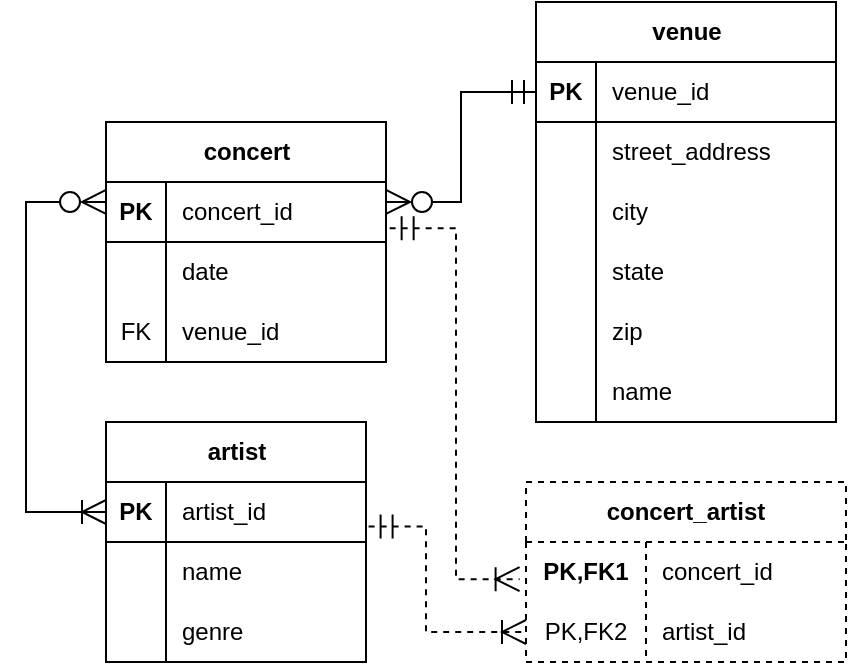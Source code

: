 <mxfile version="26.0.16">
  <diagram name="Page-1" id="B7u2rK-1bY6P30v49lq0">
    <mxGraphModel dx="1026" dy="743" grid="1" gridSize="10" guides="1" tooltips="1" connect="1" arrows="1" fold="1" page="1" pageScale="1" pageWidth="1600" pageHeight="1200" math="0" shadow="0">
      <root>
        <mxCell id="0" />
        <mxCell id="1" parent="0" />
        <mxCell id="bVV83qqB_s1pbldOkszj-1" value="concert" style="shape=table;startSize=30;container=1;collapsible=1;childLayout=tableLayout;fixedRows=1;rowLines=0;fontStyle=1;align=center;resizeLast=1;html=1;" parent="1" vertex="1">
          <mxGeometry x="120" y="330" width="140" height="120" as="geometry" />
        </mxCell>
        <mxCell id="bVV83qqB_s1pbldOkszj-2" value="" style="shape=tableRow;horizontal=0;startSize=0;swimlaneHead=0;swimlaneBody=0;fillColor=none;collapsible=0;dropTarget=0;points=[[0,0.5],[1,0.5]];portConstraint=eastwest;top=0;left=0;right=0;bottom=1;" parent="bVV83qqB_s1pbldOkszj-1" vertex="1">
          <mxGeometry y="30" width="140" height="30" as="geometry" />
        </mxCell>
        <mxCell id="bVV83qqB_s1pbldOkszj-3" value="PK" style="shape=partialRectangle;connectable=0;fillColor=none;top=0;left=0;bottom=0;right=0;fontStyle=1;overflow=hidden;whiteSpace=wrap;html=1;" parent="bVV83qqB_s1pbldOkszj-2" vertex="1">
          <mxGeometry width="30" height="30" as="geometry">
            <mxRectangle width="30" height="30" as="alternateBounds" />
          </mxGeometry>
        </mxCell>
        <mxCell id="bVV83qqB_s1pbldOkszj-4" value="&lt;span style=&quot;font-weight: normal;&quot;&gt;concert_id&lt;/span&gt;" style="shape=partialRectangle;connectable=0;fillColor=none;top=0;left=0;bottom=0;right=0;align=left;spacingLeft=6;fontStyle=1;overflow=hidden;whiteSpace=wrap;html=1;" parent="bVV83qqB_s1pbldOkszj-2" vertex="1">
          <mxGeometry x="30" width="110" height="30" as="geometry">
            <mxRectangle width="110" height="30" as="alternateBounds" />
          </mxGeometry>
        </mxCell>
        <mxCell id="bVV83qqB_s1pbldOkszj-5" value="" style="shape=tableRow;horizontal=0;startSize=0;swimlaneHead=0;swimlaneBody=0;fillColor=none;collapsible=0;dropTarget=0;points=[[0,0.5],[1,0.5]];portConstraint=eastwest;top=0;left=0;right=0;bottom=0;" parent="bVV83qqB_s1pbldOkszj-1" vertex="1">
          <mxGeometry y="60" width="140" height="30" as="geometry" />
        </mxCell>
        <mxCell id="bVV83qqB_s1pbldOkszj-6" value="" style="shape=partialRectangle;connectable=0;fillColor=none;top=0;left=0;bottom=0;right=0;editable=1;overflow=hidden;whiteSpace=wrap;html=1;" parent="bVV83qqB_s1pbldOkszj-5" vertex="1">
          <mxGeometry width="30" height="30" as="geometry">
            <mxRectangle width="30" height="30" as="alternateBounds" />
          </mxGeometry>
        </mxCell>
        <mxCell id="bVV83qqB_s1pbldOkszj-7" value="date" style="shape=partialRectangle;connectable=0;fillColor=none;top=0;left=0;bottom=0;right=0;align=left;spacingLeft=6;overflow=hidden;whiteSpace=wrap;html=1;" parent="bVV83qqB_s1pbldOkszj-5" vertex="1">
          <mxGeometry x="30" width="110" height="30" as="geometry">
            <mxRectangle width="110" height="30" as="alternateBounds" />
          </mxGeometry>
        </mxCell>
        <mxCell id="bVV83qqB_s1pbldOkszj-11" value="" style="shape=tableRow;horizontal=0;startSize=0;swimlaneHead=0;swimlaneBody=0;fillColor=none;collapsible=0;dropTarget=0;points=[[0,0.5],[1,0.5]];portConstraint=eastwest;top=0;left=0;right=0;bottom=0;" parent="bVV83qqB_s1pbldOkszj-1" vertex="1">
          <mxGeometry y="90" width="140" height="30" as="geometry" />
        </mxCell>
        <mxCell id="bVV83qqB_s1pbldOkszj-12" value="FK" style="shape=partialRectangle;connectable=0;fillColor=none;top=0;left=0;bottom=0;right=0;editable=1;overflow=hidden;whiteSpace=wrap;html=1;" parent="bVV83qqB_s1pbldOkszj-11" vertex="1">
          <mxGeometry width="30" height="30" as="geometry">
            <mxRectangle width="30" height="30" as="alternateBounds" />
          </mxGeometry>
        </mxCell>
        <mxCell id="bVV83qqB_s1pbldOkszj-13" value="venue_id" style="shape=partialRectangle;connectable=0;fillColor=none;top=0;left=0;bottom=0;right=0;align=left;spacingLeft=6;overflow=hidden;whiteSpace=wrap;html=1;" parent="bVV83qqB_s1pbldOkszj-11" vertex="1">
          <mxGeometry x="30" width="110" height="30" as="geometry">
            <mxRectangle width="110" height="30" as="alternateBounds" />
          </mxGeometry>
        </mxCell>
        <mxCell id="bVV83qqB_s1pbldOkszj-14" value="artist" style="shape=table;startSize=30;container=1;collapsible=1;childLayout=tableLayout;fixedRows=1;rowLines=0;fontStyle=1;align=center;resizeLast=1;html=1;" parent="1" vertex="1">
          <mxGeometry x="120" y="480" width="130" height="120" as="geometry" />
        </mxCell>
        <mxCell id="bVV83qqB_s1pbldOkszj-15" value="" style="shape=tableRow;horizontal=0;startSize=0;swimlaneHead=0;swimlaneBody=0;fillColor=none;collapsible=0;dropTarget=0;points=[[0,0.5],[1,0.5]];portConstraint=eastwest;top=0;left=0;right=0;bottom=1;" parent="bVV83qqB_s1pbldOkszj-14" vertex="1">
          <mxGeometry y="30" width="130" height="30" as="geometry" />
        </mxCell>
        <mxCell id="bVV83qqB_s1pbldOkszj-16" value="PK" style="shape=partialRectangle;connectable=0;fillColor=none;top=0;left=0;bottom=0;right=0;fontStyle=1;overflow=hidden;whiteSpace=wrap;html=1;" parent="bVV83qqB_s1pbldOkszj-15" vertex="1">
          <mxGeometry width="30" height="30" as="geometry">
            <mxRectangle width="30" height="30" as="alternateBounds" />
          </mxGeometry>
        </mxCell>
        <mxCell id="bVV83qqB_s1pbldOkszj-17" value="&lt;span style=&quot;font-weight: normal;&quot;&gt;artist_id&lt;/span&gt;" style="shape=partialRectangle;connectable=0;fillColor=none;top=0;left=0;bottom=0;right=0;align=left;spacingLeft=6;fontStyle=1;overflow=hidden;whiteSpace=wrap;html=1;" parent="bVV83qqB_s1pbldOkszj-15" vertex="1">
          <mxGeometry x="30" width="100" height="30" as="geometry">
            <mxRectangle width="100" height="30" as="alternateBounds" />
          </mxGeometry>
        </mxCell>
        <mxCell id="bVV83qqB_s1pbldOkszj-18" value="" style="shape=tableRow;horizontal=0;startSize=0;swimlaneHead=0;swimlaneBody=0;fillColor=none;collapsible=0;dropTarget=0;points=[[0,0.5],[1,0.5]];portConstraint=eastwest;top=0;left=0;right=0;bottom=0;" parent="bVV83qqB_s1pbldOkszj-14" vertex="1">
          <mxGeometry y="60" width="130" height="30" as="geometry" />
        </mxCell>
        <mxCell id="bVV83qqB_s1pbldOkszj-19" value="" style="shape=partialRectangle;connectable=0;fillColor=none;top=0;left=0;bottom=0;right=0;editable=1;overflow=hidden;whiteSpace=wrap;html=1;" parent="bVV83qqB_s1pbldOkszj-18" vertex="1">
          <mxGeometry width="30" height="30" as="geometry">
            <mxRectangle width="30" height="30" as="alternateBounds" />
          </mxGeometry>
        </mxCell>
        <mxCell id="bVV83qqB_s1pbldOkszj-20" value="name" style="shape=partialRectangle;connectable=0;fillColor=none;top=0;left=0;bottom=0;right=0;align=left;spacingLeft=6;overflow=hidden;whiteSpace=wrap;html=1;" parent="bVV83qqB_s1pbldOkszj-18" vertex="1">
          <mxGeometry x="30" width="100" height="30" as="geometry">
            <mxRectangle width="100" height="30" as="alternateBounds" />
          </mxGeometry>
        </mxCell>
        <mxCell id="bVV83qqB_s1pbldOkszj-21" value="" style="shape=tableRow;horizontal=0;startSize=0;swimlaneHead=0;swimlaneBody=0;fillColor=none;collapsible=0;dropTarget=0;points=[[0,0.5],[1,0.5]];portConstraint=eastwest;top=0;left=0;right=0;bottom=0;" parent="bVV83qqB_s1pbldOkszj-14" vertex="1">
          <mxGeometry y="90" width="130" height="30" as="geometry" />
        </mxCell>
        <mxCell id="bVV83qqB_s1pbldOkszj-22" value="" style="shape=partialRectangle;connectable=0;fillColor=none;top=0;left=0;bottom=0;right=0;editable=1;overflow=hidden;whiteSpace=wrap;html=1;" parent="bVV83qqB_s1pbldOkszj-21" vertex="1">
          <mxGeometry width="30" height="30" as="geometry">
            <mxRectangle width="30" height="30" as="alternateBounds" />
          </mxGeometry>
        </mxCell>
        <mxCell id="bVV83qqB_s1pbldOkszj-23" value="genre" style="shape=partialRectangle;connectable=0;fillColor=none;top=0;left=0;bottom=0;right=0;align=left;spacingLeft=6;overflow=hidden;whiteSpace=wrap;html=1;" parent="bVV83qqB_s1pbldOkszj-21" vertex="1">
          <mxGeometry x="30" width="100" height="30" as="geometry">
            <mxRectangle width="100" height="30" as="alternateBounds" />
          </mxGeometry>
        </mxCell>
        <mxCell id="bVV83qqB_s1pbldOkszj-27" value="venue" style="shape=table;startSize=30;container=1;collapsible=1;childLayout=tableLayout;fixedRows=1;rowLines=0;fontStyle=1;align=center;resizeLast=1;html=1;" parent="1" vertex="1">
          <mxGeometry x="335" y="270" width="150" height="210" as="geometry" />
        </mxCell>
        <mxCell id="bVV83qqB_s1pbldOkszj-28" value="" style="shape=tableRow;horizontal=0;startSize=0;swimlaneHead=0;swimlaneBody=0;fillColor=none;collapsible=0;dropTarget=0;points=[[0,0.5],[1,0.5]];portConstraint=eastwest;top=0;left=0;right=0;bottom=1;" parent="bVV83qqB_s1pbldOkszj-27" vertex="1">
          <mxGeometry y="30" width="150" height="30" as="geometry" />
        </mxCell>
        <mxCell id="bVV83qqB_s1pbldOkszj-29" value="PK" style="shape=partialRectangle;connectable=0;fillColor=none;top=0;left=0;bottom=0;right=0;fontStyle=1;overflow=hidden;whiteSpace=wrap;html=1;" parent="bVV83qqB_s1pbldOkszj-28" vertex="1">
          <mxGeometry width="30" height="30" as="geometry">
            <mxRectangle width="30" height="30" as="alternateBounds" />
          </mxGeometry>
        </mxCell>
        <mxCell id="bVV83qqB_s1pbldOkszj-30" value="&lt;span style=&quot;font-weight: normal;&quot;&gt;venue_id&lt;/span&gt;" style="shape=partialRectangle;connectable=0;fillColor=none;top=0;left=0;bottom=0;right=0;align=left;spacingLeft=6;fontStyle=1;overflow=hidden;whiteSpace=wrap;html=1;" parent="bVV83qqB_s1pbldOkszj-28" vertex="1">
          <mxGeometry x="30" width="120" height="30" as="geometry">
            <mxRectangle width="120" height="30" as="alternateBounds" />
          </mxGeometry>
        </mxCell>
        <mxCell id="bVV83qqB_s1pbldOkszj-31" value="" style="shape=tableRow;horizontal=0;startSize=0;swimlaneHead=0;swimlaneBody=0;fillColor=none;collapsible=0;dropTarget=0;points=[[0,0.5],[1,0.5]];portConstraint=eastwest;top=0;left=0;right=0;bottom=0;" parent="bVV83qqB_s1pbldOkszj-27" vertex="1">
          <mxGeometry y="60" width="150" height="30" as="geometry" />
        </mxCell>
        <mxCell id="bVV83qqB_s1pbldOkszj-32" value="" style="shape=partialRectangle;connectable=0;fillColor=none;top=0;left=0;bottom=0;right=0;editable=1;overflow=hidden;whiteSpace=wrap;html=1;" parent="bVV83qqB_s1pbldOkszj-31" vertex="1">
          <mxGeometry width="30" height="30" as="geometry">
            <mxRectangle width="30" height="30" as="alternateBounds" />
          </mxGeometry>
        </mxCell>
        <mxCell id="bVV83qqB_s1pbldOkszj-33" value="street_address" style="shape=partialRectangle;connectable=0;fillColor=none;top=0;left=0;bottom=0;right=0;align=left;spacingLeft=6;overflow=hidden;whiteSpace=wrap;html=1;" parent="bVV83qqB_s1pbldOkszj-31" vertex="1">
          <mxGeometry x="30" width="120" height="30" as="geometry">
            <mxRectangle width="120" height="30" as="alternateBounds" />
          </mxGeometry>
        </mxCell>
        <mxCell id="bVV83qqB_s1pbldOkszj-34" value="" style="shape=tableRow;horizontal=0;startSize=0;swimlaneHead=0;swimlaneBody=0;fillColor=none;collapsible=0;dropTarget=0;points=[[0,0.5],[1,0.5]];portConstraint=eastwest;top=0;left=0;right=0;bottom=0;" parent="bVV83qqB_s1pbldOkszj-27" vertex="1">
          <mxGeometry y="90" width="150" height="30" as="geometry" />
        </mxCell>
        <mxCell id="bVV83qqB_s1pbldOkszj-35" value="" style="shape=partialRectangle;connectable=0;fillColor=none;top=0;left=0;bottom=0;right=0;editable=1;overflow=hidden;whiteSpace=wrap;html=1;" parent="bVV83qqB_s1pbldOkszj-34" vertex="1">
          <mxGeometry width="30" height="30" as="geometry">
            <mxRectangle width="30" height="30" as="alternateBounds" />
          </mxGeometry>
        </mxCell>
        <mxCell id="bVV83qqB_s1pbldOkszj-36" value="city" style="shape=partialRectangle;connectable=0;fillColor=none;top=0;left=0;bottom=0;right=0;align=left;spacingLeft=6;overflow=hidden;whiteSpace=wrap;html=1;" parent="bVV83qqB_s1pbldOkszj-34" vertex="1">
          <mxGeometry x="30" width="120" height="30" as="geometry">
            <mxRectangle width="120" height="30" as="alternateBounds" />
          </mxGeometry>
        </mxCell>
        <mxCell id="bVV83qqB_s1pbldOkszj-37" value="" style="shape=tableRow;horizontal=0;startSize=0;swimlaneHead=0;swimlaneBody=0;fillColor=none;collapsible=0;dropTarget=0;points=[[0,0.5],[1,0.5]];portConstraint=eastwest;top=0;left=0;right=0;bottom=0;" parent="bVV83qqB_s1pbldOkszj-27" vertex="1">
          <mxGeometry y="120" width="150" height="30" as="geometry" />
        </mxCell>
        <mxCell id="bVV83qqB_s1pbldOkszj-38" value="" style="shape=partialRectangle;connectable=0;fillColor=none;top=0;left=0;bottom=0;right=0;editable=1;overflow=hidden;whiteSpace=wrap;html=1;" parent="bVV83qqB_s1pbldOkszj-37" vertex="1">
          <mxGeometry width="30" height="30" as="geometry">
            <mxRectangle width="30" height="30" as="alternateBounds" />
          </mxGeometry>
        </mxCell>
        <mxCell id="bVV83qqB_s1pbldOkszj-39" value="state" style="shape=partialRectangle;connectable=0;fillColor=none;top=0;left=0;bottom=0;right=0;align=left;spacingLeft=6;overflow=hidden;whiteSpace=wrap;html=1;" parent="bVV83qqB_s1pbldOkszj-37" vertex="1">
          <mxGeometry x="30" width="120" height="30" as="geometry">
            <mxRectangle width="120" height="30" as="alternateBounds" />
          </mxGeometry>
        </mxCell>
        <mxCell id="8GXMVhggFKQkgc8ToKCA-42" style="shape=tableRow;horizontal=0;startSize=0;swimlaneHead=0;swimlaneBody=0;fillColor=none;collapsible=0;dropTarget=0;points=[[0,0.5],[1,0.5]];portConstraint=eastwest;top=0;left=0;right=0;bottom=0;" vertex="1" parent="bVV83qqB_s1pbldOkszj-27">
          <mxGeometry y="150" width="150" height="30" as="geometry" />
        </mxCell>
        <mxCell id="8GXMVhggFKQkgc8ToKCA-43" style="shape=partialRectangle;connectable=0;fillColor=none;top=0;left=0;bottom=0;right=0;editable=1;overflow=hidden;whiteSpace=wrap;html=1;" vertex="1" parent="8GXMVhggFKQkgc8ToKCA-42">
          <mxGeometry width="30" height="30" as="geometry">
            <mxRectangle width="30" height="30" as="alternateBounds" />
          </mxGeometry>
        </mxCell>
        <mxCell id="8GXMVhggFKQkgc8ToKCA-44" value="zip" style="shape=partialRectangle;connectable=0;fillColor=none;top=0;left=0;bottom=0;right=0;align=left;spacingLeft=6;overflow=hidden;whiteSpace=wrap;html=1;" vertex="1" parent="8GXMVhggFKQkgc8ToKCA-42">
          <mxGeometry x="30" width="120" height="30" as="geometry">
            <mxRectangle width="120" height="30" as="alternateBounds" />
          </mxGeometry>
        </mxCell>
        <mxCell id="bVV83qqB_s1pbldOkszj-72" style="shape=tableRow;horizontal=0;startSize=0;swimlaneHead=0;swimlaneBody=0;fillColor=none;collapsible=0;dropTarget=0;points=[[0,0.5],[1,0.5]];portConstraint=eastwest;top=0;left=0;right=0;bottom=0;" parent="bVV83qqB_s1pbldOkszj-27" vertex="1">
          <mxGeometry y="180" width="150" height="30" as="geometry" />
        </mxCell>
        <mxCell id="bVV83qqB_s1pbldOkszj-73" style="shape=partialRectangle;connectable=0;fillColor=none;top=0;left=0;bottom=0;right=0;editable=1;overflow=hidden;whiteSpace=wrap;html=1;" parent="bVV83qqB_s1pbldOkszj-72" vertex="1">
          <mxGeometry width="30" height="30" as="geometry">
            <mxRectangle width="30" height="30" as="alternateBounds" />
          </mxGeometry>
        </mxCell>
        <mxCell id="bVV83qqB_s1pbldOkszj-74" value="name" style="shape=partialRectangle;connectable=0;fillColor=none;top=0;left=0;bottom=0;right=0;align=left;spacingLeft=6;overflow=hidden;whiteSpace=wrap;html=1;" parent="bVV83qqB_s1pbldOkszj-72" vertex="1">
          <mxGeometry x="30" width="120" height="30" as="geometry">
            <mxRectangle width="120" height="30" as="alternateBounds" />
          </mxGeometry>
        </mxCell>
        <mxCell id="8GXMVhggFKQkgc8ToKCA-1" value="concert_artist" style="shape=table;startSize=30;container=1;collapsible=1;childLayout=tableLayout;fixedRows=1;rowLines=0;fontStyle=1;align=center;resizeLast=1;html=1;whiteSpace=wrap;dashed=1;" vertex="1" parent="1">
          <mxGeometry x="330" y="510" width="160" height="90" as="geometry" />
        </mxCell>
        <mxCell id="8GXMVhggFKQkgc8ToKCA-2" value="" style="shape=tableRow;horizontal=0;startSize=0;swimlaneHead=0;swimlaneBody=0;fillColor=none;collapsible=0;dropTarget=0;points=[[0,0.5],[1,0.5]];portConstraint=eastwest;top=0;left=0;right=0;bottom=0;html=1;" vertex="1" parent="8GXMVhggFKQkgc8ToKCA-1">
          <mxGeometry y="30" width="160" height="30" as="geometry" />
        </mxCell>
        <mxCell id="8GXMVhggFKQkgc8ToKCA-3" value="PK,FK1" style="shape=partialRectangle;connectable=0;fillColor=none;top=0;left=0;bottom=0;right=0;fontStyle=1;overflow=hidden;html=1;whiteSpace=wrap;" vertex="1" parent="8GXMVhggFKQkgc8ToKCA-2">
          <mxGeometry width="60" height="30" as="geometry">
            <mxRectangle width="60" height="30" as="alternateBounds" />
          </mxGeometry>
        </mxCell>
        <mxCell id="8GXMVhggFKQkgc8ToKCA-4" value="&lt;span style=&quot;font-weight: normal;&quot;&gt;concert_id&lt;/span&gt;" style="shape=partialRectangle;connectable=0;fillColor=none;top=0;left=0;bottom=0;right=0;align=left;spacingLeft=6;fontStyle=1;overflow=hidden;html=1;whiteSpace=wrap;" vertex="1" parent="8GXMVhggFKQkgc8ToKCA-2">
          <mxGeometry x="60" width="100" height="30" as="geometry">
            <mxRectangle width="100" height="30" as="alternateBounds" />
          </mxGeometry>
        </mxCell>
        <mxCell id="8GXMVhggFKQkgc8ToKCA-11" value="" style="shape=tableRow;horizontal=0;startSize=0;swimlaneHead=0;swimlaneBody=0;fillColor=none;collapsible=0;dropTarget=0;points=[[0,0.5],[1,0.5]];portConstraint=eastwest;top=0;left=0;right=0;bottom=0;html=1;" vertex="1" parent="8GXMVhggFKQkgc8ToKCA-1">
          <mxGeometry y="60" width="160" height="30" as="geometry" />
        </mxCell>
        <mxCell id="8GXMVhggFKQkgc8ToKCA-12" value="PK,FK2" style="shape=partialRectangle;connectable=0;fillColor=none;top=0;left=0;bottom=0;right=0;editable=1;overflow=hidden;html=1;whiteSpace=wrap;" vertex="1" parent="8GXMVhggFKQkgc8ToKCA-11">
          <mxGeometry width="60" height="30" as="geometry">
            <mxRectangle width="60" height="30" as="alternateBounds" />
          </mxGeometry>
        </mxCell>
        <mxCell id="8GXMVhggFKQkgc8ToKCA-13" value="artist_id" style="shape=partialRectangle;connectable=0;fillColor=none;top=0;left=0;bottom=0;right=0;align=left;spacingLeft=6;overflow=hidden;html=1;whiteSpace=wrap;" vertex="1" parent="8GXMVhggFKQkgc8ToKCA-11">
          <mxGeometry x="60" width="100" height="30" as="geometry">
            <mxRectangle width="100" height="30" as="alternateBounds" />
          </mxGeometry>
        </mxCell>
        <mxCell id="8GXMVhggFKQkgc8ToKCA-14" value="" style="endArrow=ERmandOne;html=1;rounded=0;edgeStyle=orthogonalEdgeStyle;endSize=10;startSize=10;endFill=0;startArrow=ERzeroToMany;startFill=0;exitX=1;exitY=0.333;exitDx=0;exitDy=0;exitPerimeter=0;" edge="1" parent="1" source="bVV83qqB_s1pbldOkszj-2" target="bVV83qqB_s1pbldOkszj-28">
          <mxGeometry width="50" height="50" relative="1" as="geometry">
            <mxPoint x="40" y="330" as="sourcePoint" />
            <mxPoint x="90" y="280" as="targetPoint" />
          </mxGeometry>
        </mxCell>
        <mxCell id="8GXMVhggFKQkgc8ToKCA-15" value="" style="endArrow=ERzeroToMany;html=1;rounded=0;endSize=10;startSize=10;endFill=0;startArrow=ERoneToMany;startFill=0;entryX=0;entryY=0.333;entryDx=0;entryDy=0;entryPerimeter=0;exitX=0;exitY=0.5;exitDx=0;exitDy=0;edgeStyle=orthogonalEdgeStyle;" edge="1" parent="1" source="bVV83qqB_s1pbldOkszj-15" target="bVV83qqB_s1pbldOkszj-2">
          <mxGeometry width="50" height="50" relative="1" as="geometry">
            <mxPoint x="40.0" y="619.72" as="sourcePoint" />
            <mxPoint x="97.84" y="429.99" as="targetPoint" />
            <Array as="points">
              <mxPoint x="80" y="525" />
              <mxPoint x="80" y="370" />
            </Array>
          </mxGeometry>
        </mxCell>
        <mxCell id="8GXMVhggFKQkgc8ToKCA-19" value="" style="endArrow=ERoneToMany;html=1;rounded=0;endSize=10;startSize=10;endFill=0;entryX=-0.02;entryY=0.619;entryDx=0;entryDy=0;entryPerimeter=0;startArrow=ERmandOne;startFill=0;dashed=1;exitX=1.013;exitY=0.771;exitDx=0;exitDy=0;exitPerimeter=0;edgeStyle=orthogonalEdgeStyle;" edge="1" parent="1" source="bVV83qqB_s1pbldOkszj-2" target="8GXMVhggFKQkgc8ToKCA-2">
          <mxGeometry width="50" height="50" relative="1" as="geometry">
            <mxPoint x="310" y="450" as="sourcePoint" />
            <mxPoint x="460" y="270" as="targetPoint" />
          </mxGeometry>
        </mxCell>
        <mxCell id="8GXMVhggFKQkgc8ToKCA-20" value="" style="endArrow=ERoneToMany;html=1;rounded=0;endSize=10;startSize=10;endFill=0;entryX=0;entryY=0.5;entryDx=0;entryDy=0;startArrow=ERmandOne;startFill=0;dashed=1;exitX=1.01;exitY=0.743;exitDx=0;exitDy=0;exitPerimeter=0;edgeStyle=orthogonalEdgeStyle;" edge="1" parent="1" source="bVV83qqB_s1pbldOkszj-15" target="8GXMVhggFKQkgc8ToKCA-11">
          <mxGeometry width="50" height="50" relative="1" as="geometry">
            <mxPoint x="360" y="630" as="sourcePoint" />
            <mxPoint x="496" y="739" as="targetPoint" />
            <Array as="points">
              <mxPoint x="280" y="532" />
              <mxPoint x="280" y="585" />
            </Array>
          </mxGeometry>
        </mxCell>
      </root>
    </mxGraphModel>
  </diagram>
</mxfile>
